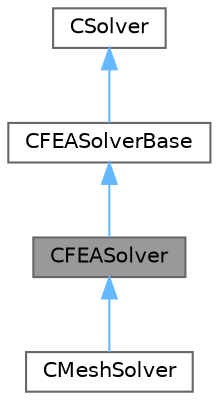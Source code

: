 digraph "CFEASolver"
{
 // LATEX_PDF_SIZE
  bgcolor="transparent";
  edge [fontname=Helvetica,fontsize=10,labelfontname=Helvetica,labelfontsize=10];
  node [fontname=Helvetica,fontsize=10,shape=box,height=0.2,width=0.4];
  Node1 [id="Node000001",label="CFEASolver",height=0.2,width=0.4,color="gray40", fillcolor="grey60", style="filled", fontcolor="black",tooltip="Main class for defining a FEM solver for elastic structural problems."];
  Node2 -> Node1 [id="edge1_Node000001_Node000002",dir="back",color="steelblue1",style="solid",tooltip=" "];
  Node2 [id="Node000002",label="CFEASolverBase",height=0.2,width=0.4,color="gray40", fillcolor="white", style="filled",URL="$classCFEASolverBase.html",tooltip="Base class for FEM elasticity solvers."];
  Node3 -> Node2 [id="edge2_Node000002_Node000003",dir="back",color="steelblue1",style="solid",tooltip=" "];
  Node3 [id="Node000003",label="CSolver",height=0.2,width=0.4,color="gray40", fillcolor="white", style="filled",URL="$classCSolver.html",tooltip=" "];
  Node1 -> Node4 [id="edge3_Node000001_Node000004",dir="back",color="steelblue1",style="solid",tooltip=" "];
  Node4 [id="Node000004",label="CMeshSolver",height=0.2,width=0.4,color="gray40", fillcolor="white", style="filled",URL="$classCMeshSolver.html",tooltip="Mesh deformation solver (pseudo elasticity)."];
}
